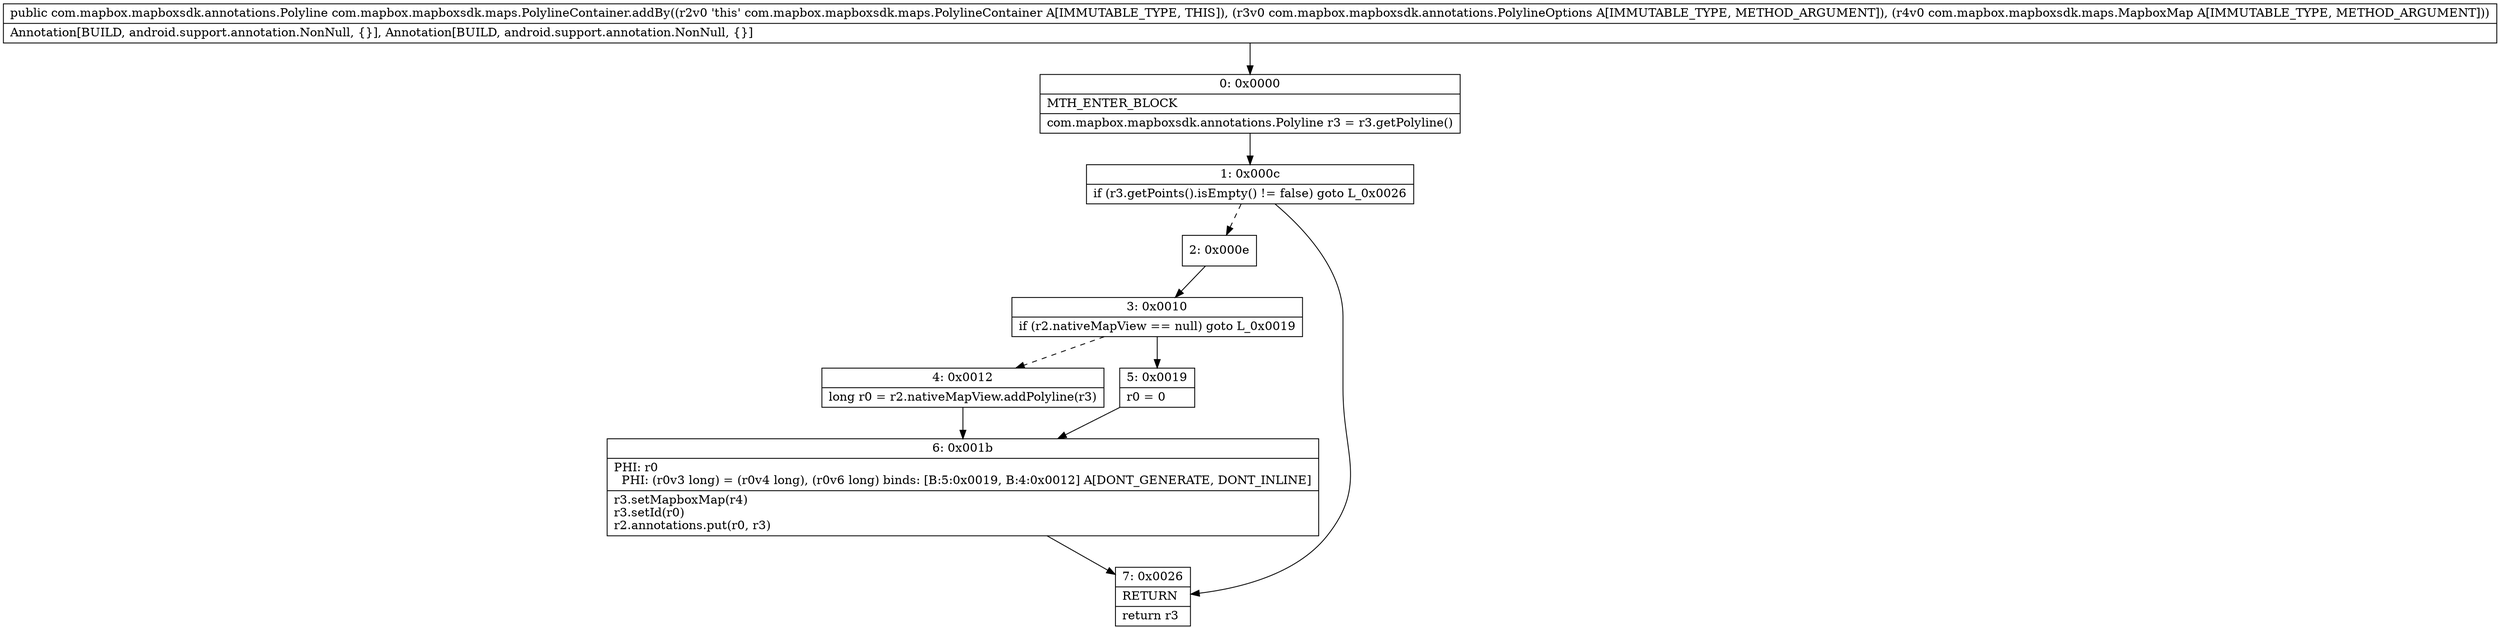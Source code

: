 digraph "CFG forcom.mapbox.mapboxsdk.maps.PolylineContainer.addBy(Lcom\/mapbox\/mapboxsdk\/annotations\/PolylineOptions;Lcom\/mapbox\/mapboxsdk\/maps\/MapboxMap;)Lcom\/mapbox\/mapboxsdk\/annotations\/Polyline;" {
Node_0 [shape=record,label="{0\:\ 0x0000|MTH_ENTER_BLOCK\l|com.mapbox.mapboxsdk.annotations.Polyline r3 = r3.getPolyline()\l}"];
Node_1 [shape=record,label="{1\:\ 0x000c|if (r3.getPoints().isEmpty() != false) goto L_0x0026\l}"];
Node_2 [shape=record,label="{2\:\ 0x000e}"];
Node_3 [shape=record,label="{3\:\ 0x0010|if (r2.nativeMapView == null) goto L_0x0019\l}"];
Node_4 [shape=record,label="{4\:\ 0x0012|long r0 = r2.nativeMapView.addPolyline(r3)\l}"];
Node_5 [shape=record,label="{5\:\ 0x0019|r0 = 0\l}"];
Node_6 [shape=record,label="{6\:\ 0x001b|PHI: r0 \l  PHI: (r0v3 long) = (r0v4 long), (r0v6 long) binds: [B:5:0x0019, B:4:0x0012] A[DONT_GENERATE, DONT_INLINE]\l|r3.setMapboxMap(r4)\lr3.setId(r0)\lr2.annotations.put(r0, r3)\l}"];
Node_7 [shape=record,label="{7\:\ 0x0026|RETURN\l|return r3\l}"];
MethodNode[shape=record,label="{public com.mapbox.mapboxsdk.annotations.Polyline com.mapbox.mapboxsdk.maps.PolylineContainer.addBy((r2v0 'this' com.mapbox.mapboxsdk.maps.PolylineContainer A[IMMUTABLE_TYPE, THIS]), (r3v0 com.mapbox.mapboxsdk.annotations.PolylineOptions A[IMMUTABLE_TYPE, METHOD_ARGUMENT]), (r4v0 com.mapbox.mapboxsdk.maps.MapboxMap A[IMMUTABLE_TYPE, METHOD_ARGUMENT]))  | Annotation[BUILD, android.support.annotation.NonNull, \{\}], Annotation[BUILD, android.support.annotation.NonNull, \{\}]\l}"];
MethodNode -> Node_0;
Node_0 -> Node_1;
Node_1 -> Node_2[style=dashed];
Node_1 -> Node_7;
Node_2 -> Node_3;
Node_3 -> Node_4[style=dashed];
Node_3 -> Node_5;
Node_4 -> Node_6;
Node_5 -> Node_6;
Node_6 -> Node_7;
}

